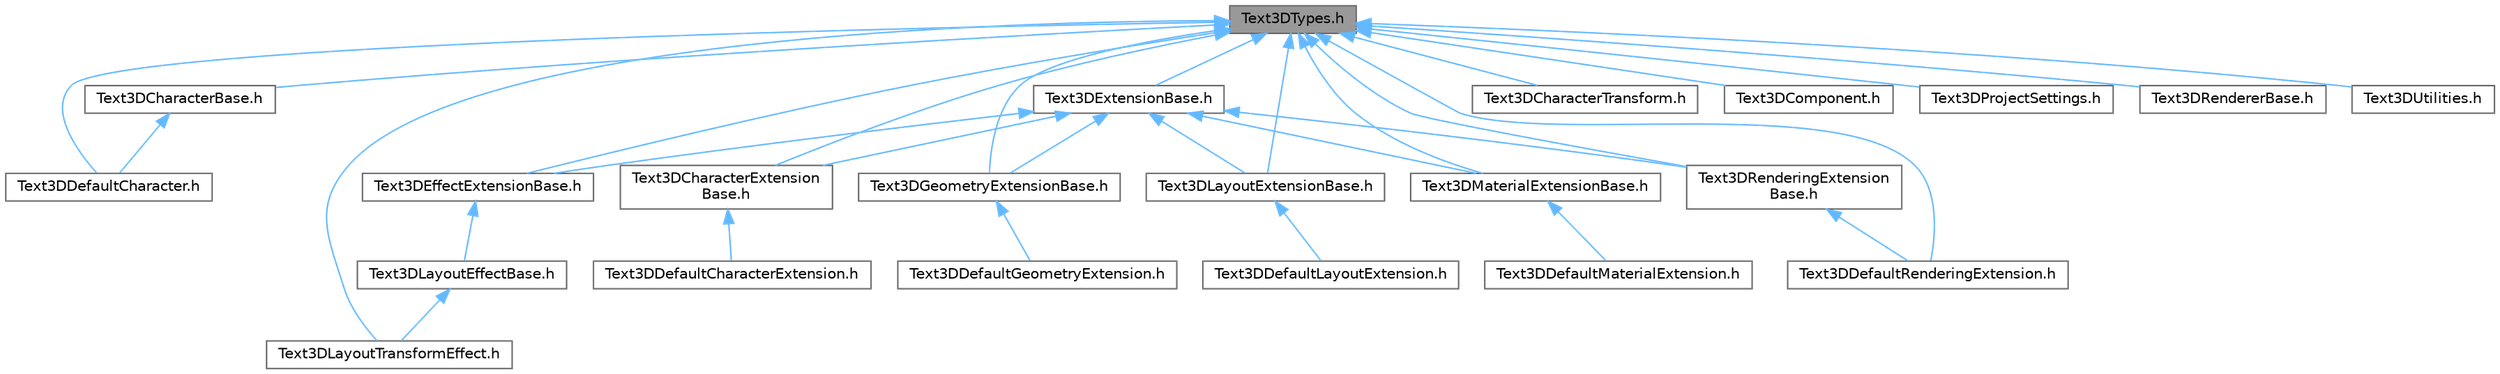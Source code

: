 digraph "Text3DTypes.h"
{
 // INTERACTIVE_SVG=YES
 // LATEX_PDF_SIZE
  bgcolor="transparent";
  edge [fontname=Helvetica,fontsize=10,labelfontname=Helvetica,labelfontsize=10];
  node [fontname=Helvetica,fontsize=10,shape=box,height=0.2,width=0.4];
  Node1 [id="Node000001",label="Text3DTypes.h",height=0.2,width=0.4,color="gray40", fillcolor="grey60", style="filled", fontcolor="black",tooltip=" "];
  Node1 -> Node2 [id="edge1_Node000001_Node000002",dir="back",color="steelblue1",style="solid",tooltip=" "];
  Node2 [id="Node000002",label="Text3DCharacterBase.h",height=0.2,width=0.4,color="grey40", fillcolor="white", style="filled",URL="$d7/dc6/Text3DCharacterBase_8h.html",tooltip=" "];
  Node2 -> Node3 [id="edge2_Node000002_Node000003",dir="back",color="steelblue1",style="solid",tooltip=" "];
  Node3 [id="Node000003",label="Text3DDefaultCharacter.h",height=0.2,width=0.4,color="grey40", fillcolor="white", style="filled",URL="$d7/d40/Text3DDefaultCharacter_8h.html",tooltip=" "];
  Node1 -> Node4 [id="edge3_Node000001_Node000004",dir="back",color="steelblue1",style="solid",tooltip=" "];
  Node4 [id="Node000004",label="Text3DCharacterExtension\lBase.h",height=0.2,width=0.4,color="grey40", fillcolor="white", style="filled",URL="$d2/d76/Text3DCharacterExtensionBase_8h.html",tooltip=" "];
  Node4 -> Node5 [id="edge4_Node000004_Node000005",dir="back",color="steelblue1",style="solid",tooltip=" "];
  Node5 [id="Node000005",label="Text3DDefaultCharacterExtension.h",height=0.2,width=0.4,color="grey40", fillcolor="white", style="filled",URL="$d9/db0/Text3DDefaultCharacterExtension_8h.html",tooltip=" "];
  Node1 -> Node6 [id="edge5_Node000001_Node000006",dir="back",color="steelblue1",style="solid",tooltip=" "];
  Node6 [id="Node000006",label="Text3DCharacterTransform.h",height=0.2,width=0.4,color="grey40", fillcolor="white", style="filled",URL="$d7/df0/Text3DCharacterTransform_8h.html",tooltip=" "];
  Node1 -> Node7 [id="edge6_Node000001_Node000007",dir="back",color="steelblue1",style="solid",tooltip=" "];
  Node7 [id="Node000007",label="Text3DComponent.h",height=0.2,width=0.4,color="grey40", fillcolor="white", style="filled",URL="$d1/dba/Text3DComponent_8h.html",tooltip=" "];
  Node1 -> Node3 [id="edge7_Node000001_Node000003",dir="back",color="steelblue1",style="solid",tooltip=" "];
  Node1 -> Node8 [id="edge8_Node000001_Node000008",dir="back",color="steelblue1",style="solid",tooltip=" "];
  Node8 [id="Node000008",label="Text3DDefaultRenderingExtension.h",height=0.2,width=0.4,color="grey40", fillcolor="white", style="filled",URL="$d4/d5a/Text3DDefaultRenderingExtension_8h.html",tooltip=" "];
  Node1 -> Node9 [id="edge9_Node000001_Node000009",dir="back",color="steelblue1",style="solid",tooltip=" "];
  Node9 [id="Node000009",label="Text3DEffectExtensionBase.h",height=0.2,width=0.4,color="grey40", fillcolor="white", style="filled",URL="$de/d0a/Text3DEffectExtensionBase_8h.html",tooltip=" "];
  Node9 -> Node10 [id="edge10_Node000009_Node000010",dir="back",color="steelblue1",style="solid",tooltip=" "];
  Node10 [id="Node000010",label="Text3DLayoutEffectBase.h",height=0.2,width=0.4,color="grey40", fillcolor="white", style="filled",URL="$d7/da5/Text3DLayoutEffectBase_8h.html",tooltip=" "];
  Node10 -> Node11 [id="edge11_Node000010_Node000011",dir="back",color="steelblue1",style="solid",tooltip=" "];
  Node11 [id="Node000011",label="Text3DLayoutTransformEffect.h",height=0.2,width=0.4,color="grey40", fillcolor="white", style="filled",URL="$dc/ddb/Text3DLayoutTransformEffect_8h.html",tooltip=" "];
  Node1 -> Node12 [id="edge12_Node000001_Node000012",dir="back",color="steelblue1",style="solid",tooltip=" "];
  Node12 [id="Node000012",label="Text3DExtensionBase.h",height=0.2,width=0.4,color="grey40", fillcolor="white", style="filled",URL="$d6/df9/Text3DExtensionBase_8h.html",tooltip=" "];
  Node12 -> Node4 [id="edge13_Node000012_Node000004",dir="back",color="steelblue1",style="solid",tooltip=" "];
  Node12 -> Node9 [id="edge14_Node000012_Node000009",dir="back",color="steelblue1",style="solid",tooltip=" "];
  Node12 -> Node13 [id="edge15_Node000012_Node000013",dir="back",color="steelblue1",style="solid",tooltip=" "];
  Node13 [id="Node000013",label="Text3DGeometryExtensionBase.h",height=0.2,width=0.4,color="grey40", fillcolor="white", style="filled",URL="$db/d8f/Text3DGeometryExtensionBase_8h.html",tooltip=" "];
  Node13 -> Node14 [id="edge16_Node000013_Node000014",dir="back",color="steelblue1",style="solid",tooltip=" "];
  Node14 [id="Node000014",label="Text3DDefaultGeometryExtension.h",height=0.2,width=0.4,color="grey40", fillcolor="white", style="filled",URL="$de/db9/Text3DDefaultGeometryExtension_8h.html",tooltip=" "];
  Node12 -> Node15 [id="edge17_Node000012_Node000015",dir="back",color="steelblue1",style="solid",tooltip=" "];
  Node15 [id="Node000015",label="Text3DLayoutExtensionBase.h",height=0.2,width=0.4,color="grey40", fillcolor="white", style="filled",URL="$d9/dad/Text3DLayoutExtensionBase_8h.html",tooltip=" "];
  Node15 -> Node16 [id="edge18_Node000015_Node000016",dir="back",color="steelblue1",style="solid",tooltip=" "];
  Node16 [id="Node000016",label="Text3DDefaultLayoutExtension.h",height=0.2,width=0.4,color="grey40", fillcolor="white", style="filled",URL="$df/dd8/Text3DDefaultLayoutExtension_8h.html",tooltip=" "];
  Node12 -> Node17 [id="edge19_Node000012_Node000017",dir="back",color="steelblue1",style="solid",tooltip=" "];
  Node17 [id="Node000017",label="Text3DMaterialExtensionBase.h",height=0.2,width=0.4,color="grey40", fillcolor="white", style="filled",URL="$d0/d98/Text3DMaterialExtensionBase_8h.html",tooltip=" "];
  Node17 -> Node18 [id="edge20_Node000017_Node000018",dir="back",color="steelblue1",style="solid",tooltip=" "];
  Node18 [id="Node000018",label="Text3DDefaultMaterialExtension.h",height=0.2,width=0.4,color="grey40", fillcolor="white", style="filled",URL="$d5/dbf/Text3DDefaultMaterialExtension_8h.html",tooltip=" "];
  Node12 -> Node19 [id="edge21_Node000012_Node000019",dir="back",color="steelblue1",style="solid",tooltip=" "];
  Node19 [id="Node000019",label="Text3DRenderingExtension\lBase.h",height=0.2,width=0.4,color="grey40", fillcolor="white", style="filled",URL="$d7/d13/Text3DRenderingExtensionBase_8h.html",tooltip=" "];
  Node19 -> Node8 [id="edge22_Node000019_Node000008",dir="back",color="steelblue1",style="solid",tooltip=" "];
  Node1 -> Node13 [id="edge23_Node000001_Node000013",dir="back",color="steelblue1",style="solid",tooltip=" "];
  Node1 -> Node15 [id="edge24_Node000001_Node000015",dir="back",color="steelblue1",style="solid",tooltip=" "];
  Node1 -> Node11 [id="edge25_Node000001_Node000011",dir="back",color="steelblue1",style="solid",tooltip=" "];
  Node1 -> Node17 [id="edge26_Node000001_Node000017",dir="back",color="steelblue1",style="solid",tooltip=" "];
  Node1 -> Node20 [id="edge27_Node000001_Node000020",dir="back",color="steelblue1",style="solid",tooltip=" "];
  Node20 [id="Node000020",label="Text3DProjectSettings.h",height=0.2,width=0.4,color="grey40", fillcolor="white", style="filled",URL="$d6/d42/Text3DProjectSettings_8h.html",tooltip=" "];
  Node1 -> Node21 [id="edge28_Node000001_Node000021",dir="back",color="steelblue1",style="solid",tooltip=" "];
  Node21 [id="Node000021",label="Text3DRendererBase.h",height=0.2,width=0.4,color="grey40", fillcolor="white", style="filled",URL="$db/d21/Text3DRendererBase_8h.html",tooltip=" "];
  Node1 -> Node19 [id="edge29_Node000001_Node000019",dir="back",color="steelblue1",style="solid",tooltip=" "];
  Node1 -> Node22 [id="edge30_Node000001_Node000022",dir="back",color="steelblue1",style="solid",tooltip=" "];
  Node22 [id="Node000022",label="Text3DUtilities.h",height=0.2,width=0.4,color="grey40", fillcolor="white", style="filled",URL="$d2/d0a/Text3DUtilities_8h.html",tooltip=" "];
}
